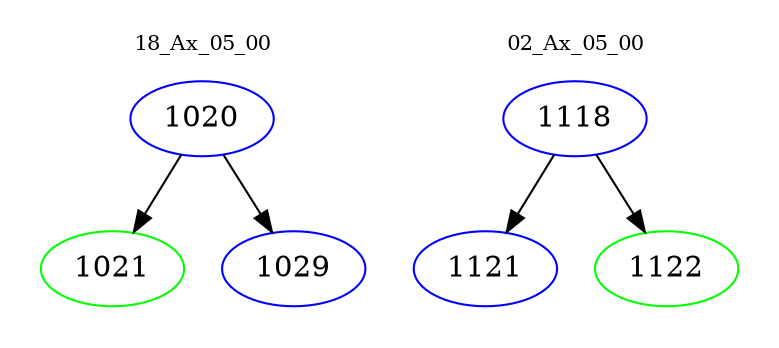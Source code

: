digraph{
subgraph cluster_0 {
color = white
label = "18_Ax_05_00";
fontsize=10;
T0_1020 [label="1020", color="blue"]
T0_1020 -> T0_1021 [color="black"]
T0_1021 [label="1021", color="green"]
T0_1020 -> T0_1029 [color="black"]
T0_1029 [label="1029", color="blue"]
}
subgraph cluster_1 {
color = white
label = "02_Ax_05_00";
fontsize=10;
T1_1118 [label="1118", color="blue"]
T1_1118 -> T1_1121 [color="black"]
T1_1121 [label="1121", color="blue"]
T1_1118 -> T1_1122 [color="black"]
T1_1122 [label="1122", color="green"]
}
}
